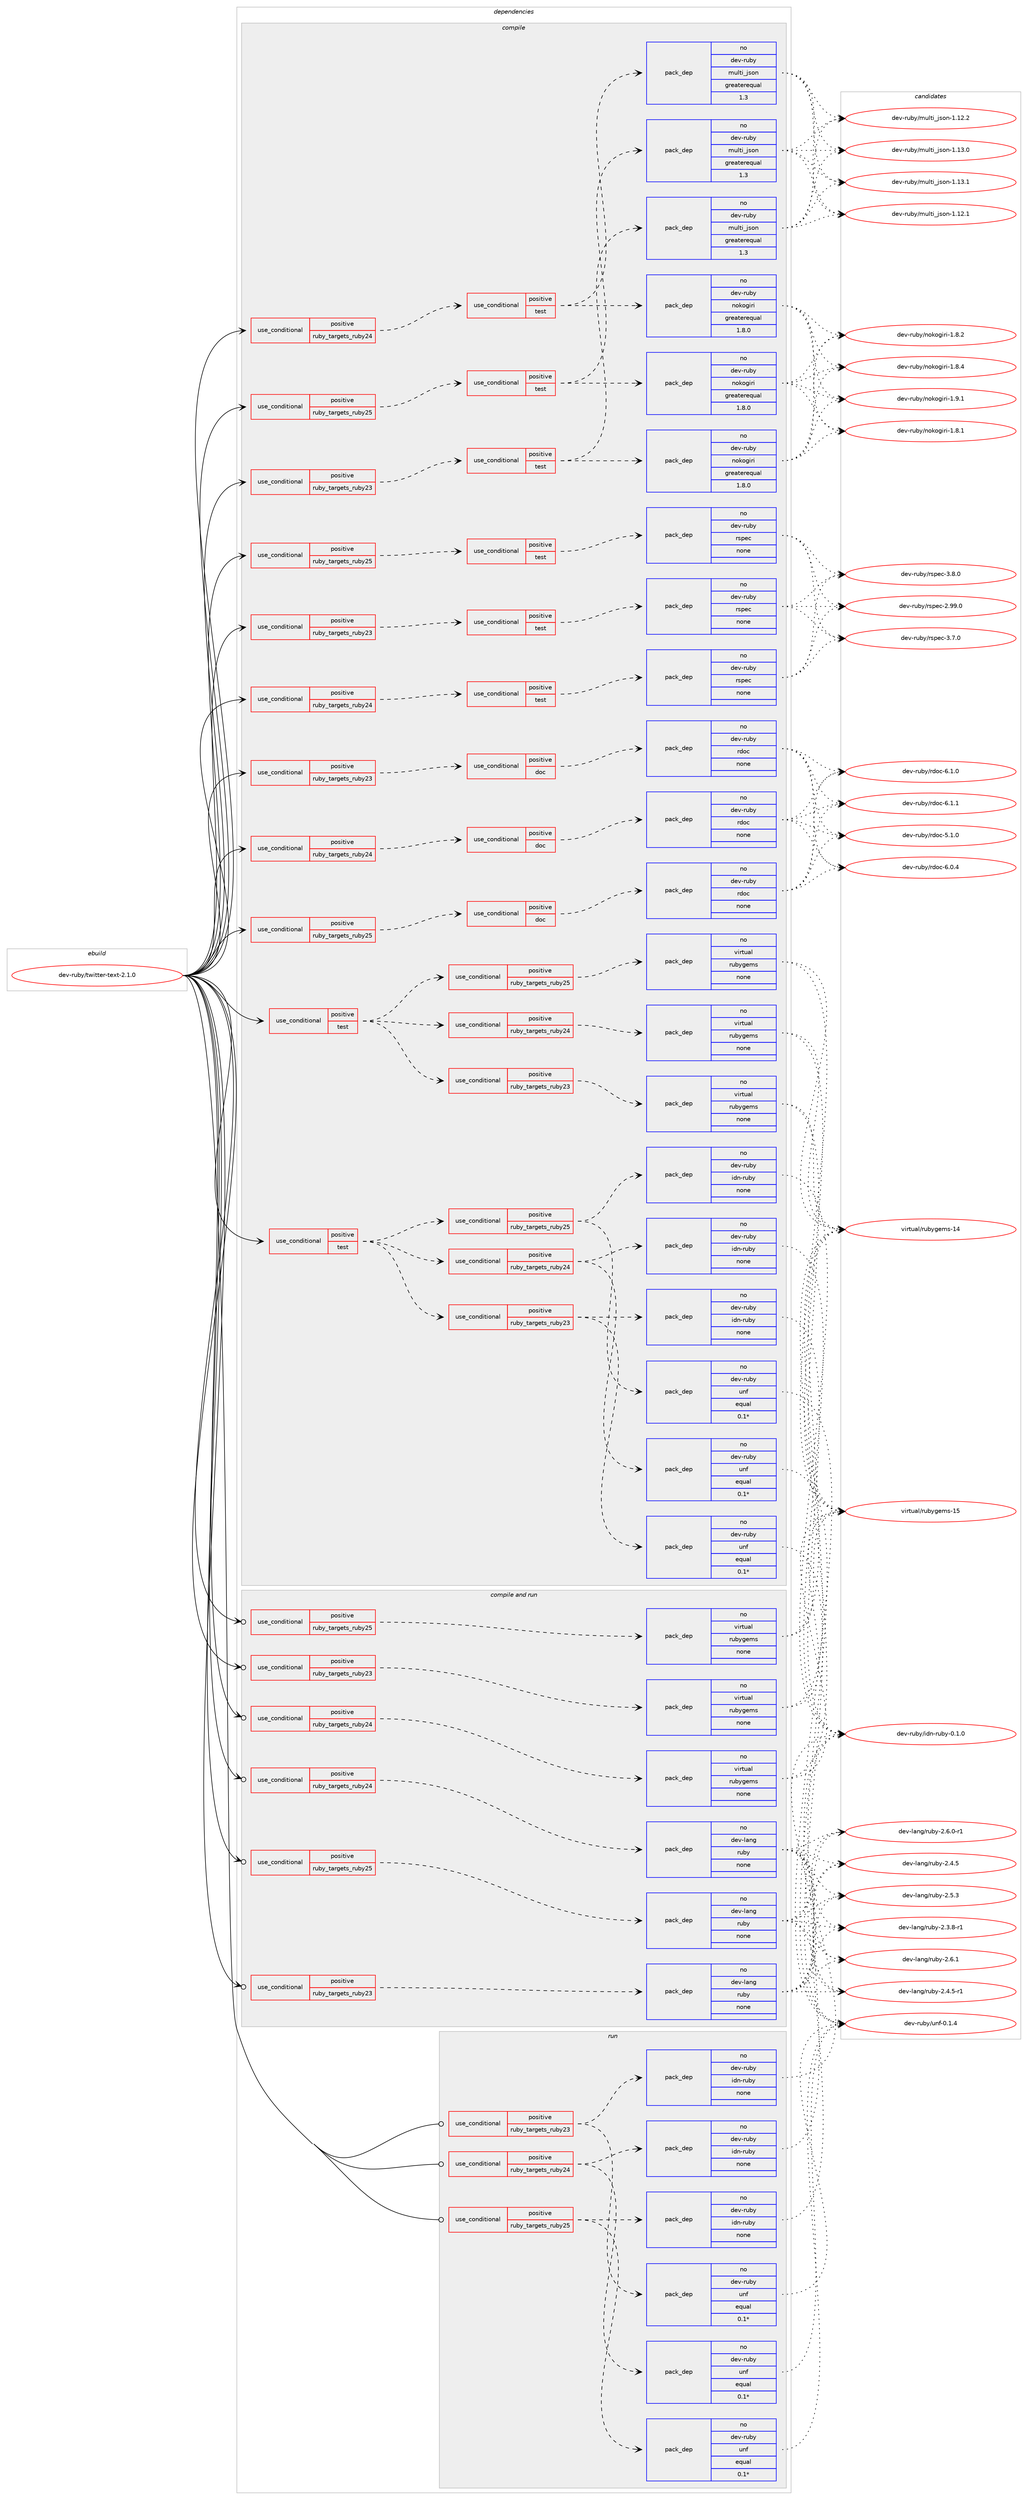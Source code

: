 digraph prolog {

# *************
# Graph options
# *************

newrank=true;
concentrate=true;
compound=true;
graph [rankdir=LR,fontname=Helvetica,fontsize=10,ranksep=1.5];#, ranksep=2.5, nodesep=0.2];
edge  [arrowhead=vee];
node  [fontname=Helvetica,fontsize=10];

# **********
# The ebuild
# **********

subgraph cluster_leftcol {
color=gray;
rank=same;
label=<<i>ebuild</i>>;
id [label="dev-ruby/twitter-text-2.1.0", color=red, width=4, href="../dev-ruby/twitter-text-2.1.0.svg"];
}

# ****************
# The dependencies
# ****************

subgraph cluster_midcol {
color=gray;
label=<<i>dependencies</i>>;
subgraph cluster_compile {
fillcolor="#eeeeee";
style=filled;
label=<<i>compile</i>>;
subgraph cond421142 {
dependency1535118 [label=<<TABLE BORDER="0" CELLBORDER="1" CELLSPACING="0" CELLPADDING="4"><TR><TD ROWSPAN="3" CELLPADDING="10">use_conditional</TD></TR><TR><TD>positive</TD></TR><TR><TD>ruby_targets_ruby23</TD></TR></TABLE>>, shape=none, color=red];
subgraph cond421143 {
dependency1535119 [label=<<TABLE BORDER="0" CELLBORDER="1" CELLSPACING="0" CELLPADDING="4"><TR><TD ROWSPAN="3" CELLPADDING="10">use_conditional</TD></TR><TR><TD>positive</TD></TR><TR><TD>doc</TD></TR></TABLE>>, shape=none, color=red];
subgraph pack1090460 {
dependency1535120 [label=<<TABLE BORDER="0" CELLBORDER="1" CELLSPACING="0" CELLPADDING="4" WIDTH="220"><TR><TD ROWSPAN="6" CELLPADDING="30">pack_dep</TD></TR><TR><TD WIDTH="110">no</TD></TR><TR><TD>dev-ruby</TD></TR><TR><TD>rdoc</TD></TR><TR><TD>none</TD></TR><TR><TD></TD></TR></TABLE>>, shape=none, color=blue];
}
dependency1535119:e -> dependency1535120:w [weight=20,style="dashed",arrowhead="vee"];
}
dependency1535118:e -> dependency1535119:w [weight=20,style="dashed",arrowhead="vee"];
}
id:e -> dependency1535118:w [weight=20,style="solid",arrowhead="vee"];
subgraph cond421144 {
dependency1535121 [label=<<TABLE BORDER="0" CELLBORDER="1" CELLSPACING="0" CELLPADDING="4"><TR><TD ROWSPAN="3" CELLPADDING="10">use_conditional</TD></TR><TR><TD>positive</TD></TR><TR><TD>ruby_targets_ruby23</TD></TR></TABLE>>, shape=none, color=red];
subgraph cond421145 {
dependency1535122 [label=<<TABLE BORDER="0" CELLBORDER="1" CELLSPACING="0" CELLPADDING="4"><TR><TD ROWSPAN="3" CELLPADDING="10">use_conditional</TD></TR><TR><TD>positive</TD></TR><TR><TD>test</TD></TR></TABLE>>, shape=none, color=red];
subgraph pack1090461 {
dependency1535123 [label=<<TABLE BORDER="0" CELLBORDER="1" CELLSPACING="0" CELLPADDING="4" WIDTH="220"><TR><TD ROWSPAN="6" CELLPADDING="30">pack_dep</TD></TR><TR><TD WIDTH="110">no</TD></TR><TR><TD>dev-ruby</TD></TR><TR><TD>multi_json</TD></TR><TR><TD>greaterequal</TD></TR><TR><TD>1.3</TD></TR></TABLE>>, shape=none, color=blue];
}
dependency1535122:e -> dependency1535123:w [weight=20,style="dashed",arrowhead="vee"];
subgraph pack1090462 {
dependency1535124 [label=<<TABLE BORDER="0" CELLBORDER="1" CELLSPACING="0" CELLPADDING="4" WIDTH="220"><TR><TD ROWSPAN="6" CELLPADDING="30">pack_dep</TD></TR><TR><TD WIDTH="110">no</TD></TR><TR><TD>dev-ruby</TD></TR><TR><TD>nokogiri</TD></TR><TR><TD>greaterequal</TD></TR><TR><TD>1.8.0</TD></TR></TABLE>>, shape=none, color=blue];
}
dependency1535122:e -> dependency1535124:w [weight=20,style="dashed",arrowhead="vee"];
}
dependency1535121:e -> dependency1535122:w [weight=20,style="dashed",arrowhead="vee"];
}
id:e -> dependency1535121:w [weight=20,style="solid",arrowhead="vee"];
subgraph cond421146 {
dependency1535125 [label=<<TABLE BORDER="0" CELLBORDER="1" CELLSPACING="0" CELLPADDING="4"><TR><TD ROWSPAN="3" CELLPADDING="10">use_conditional</TD></TR><TR><TD>positive</TD></TR><TR><TD>ruby_targets_ruby23</TD></TR></TABLE>>, shape=none, color=red];
subgraph cond421147 {
dependency1535126 [label=<<TABLE BORDER="0" CELLBORDER="1" CELLSPACING="0" CELLPADDING="4"><TR><TD ROWSPAN="3" CELLPADDING="10">use_conditional</TD></TR><TR><TD>positive</TD></TR><TR><TD>test</TD></TR></TABLE>>, shape=none, color=red];
subgraph pack1090463 {
dependency1535127 [label=<<TABLE BORDER="0" CELLBORDER="1" CELLSPACING="0" CELLPADDING="4" WIDTH="220"><TR><TD ROWSPAN="6" CELLPADDING="30">pack_dep</TD></TR><TR><TD WIDTH="110">no</TD></TR><TR><TD>dev-ruby</TD></TR><TR><TD>rspec</TD></TR><TR><TD>none</TD></TR><TR><TD></TD></TR></TABLE>>, shape=none, color=blue];
}
dependency1535126:e -> dependency1535127:w [weight=20,style="dashed",arrowhead="vee"];
}
dependency1535125:e -> dependency1535126:w [weight=20,style="dashed",arrowhead="vee"];
}
id:e -> dependency1535125:w [weight=20,style="solid",arrowhead="vee"];
subgraph cond421148 {
dependency1535128 [label=<<TABLE BORDER="0" CELLBORDER="1" CELLSPACING="0" CELLPADDING="4"><TR><TD ROWSPAN="3" CELLPADDING="10">use_conditional</TD></TR><TR><TD>positive</TD></TR><TR><TD>ruby_targets_ruby24</TD></TR></TABLE>>, shape=none, color=red];
subgraph cond421149 {
dependency1535129 [label=<<TABLE BORDER="0" CELLBORDER="1" CELLSPACING="0" CELLPADDING="4"><TR><TD ROWSPAN="3" CELLPADDING="10">use_conditional</TD></TR><TR><TD>positive</TD></TR><TR><TD>doc</TD></TR></TABLE>>, shape=none, color=red];
subgraph pack1090464 {
dependency1535130 [label=<<TABLE BORDER="0" CELLBORDER="1" CELLSPACING="0" CELLPADDING="4" WIDTH="220"><TR><TD ROWSPAN="6" CELLPADDING="30">pack_dep</TD></TR><TR><TD WIDTH="110">no</TD></TR><TR><TD>dev-ruby</TD></TR><TR><TD>rdoc</TD></TR><TR><TD>none</TD></TR><TR><TD></TD></TR></TABLE>>, shape=none, color=blue];
}
dependency1535129:e -> dependency1535130:w [weight=20,style="dashed",arrowhead="vee"];
}
dependency1535128:e -> dependency1535129:w [weight=20,style="dashed",arrowhead="vee"];
}
id:e -> dependency1535128:w [weight=20,style="solid",arrowhead="vee"];
subgraph cond421150 {
dependency1535131 [label=<<TABLE BORDER="0" CELLBORDER="1" CELLSPACING="0" CELLPADDING="4"><TR><TD ROWSPAN="3" CELLPADDING="10">use_conditional</TD></TR><TR><TD>positive</TD></TR><TR><TD>ruby_targets_ruby24</TD></TR></TABLE>>, shape=none, color=red];
subgraph cond421151 {
dependency1535132 [label=<<TABLE BORDER="0" CELLBORDER="1" CELLSPACING="0" CELLPADDING="4"><TR><TD ROWSPAN="3" CELLPADDING="10">use_conditional</TD></TR><TR><TD>positive</TD></TR><TR><TD>test</TD></TR></TABLE>>, shape=none, color=red];
subgraph pack1090465 {
dependency1535133 [label=<<TABLE BORDER="0" CELLBORDER="1" CELLSPACING="0" CELLPADDING="4" WIDTH="220"><TR><TD ROWSPAN="6" CELLPADDING="30">pack_dep</TD></TR><TR><TD WIDTH="110">no</TD></TR><TR><TD>dev-ruby</TD></TR><TR><TD>multi_json</TD></TR><TR><TD>greaterequal</TD></TR><TR><TD>1.3</TD></TR></TABLE>>, shape=none, color=blue];
}
dependency1535132:e -> dependency1535133:w [weight=20,style="dashed",arrowhead="vee"];
subgraph pack1090466 {
dependency1535134 [label=<<TABLE BORDER="0" CELLBORDER="1" CELLSPACING="0" CELLPADDING="4" WIDTH="220"><TR><TD ROWSPAN="6" CELLPADDING="30">pack_dep</TD></TR><TR><TD WIDTH="110">no</TD></TR><TR><TD>dev-ruby</TD></TR><TR><TD>nokogiri</TD></TR><TR><TD>greaterequal</TD></TR><TR><TD>1.8.0</TD></TR></TABLE>>, shape=none, color=blue];
}
dependency1535132:e -> dependency1535134:w [weight=20,style="dashed",arrowhead="vee"];
}
dependency1535131:e -> dependency1535132:w [weight=20,style="dashed",arrowhead="vee"];
}
id:e -> dependency1535131:w [weight=20,style="solid",arrowhead="vee"];
subgraph cond421152 {
dependency1535135 [label=<<TABLE BORDER="0" CELLBORDER="1" CELLSPACING="0" CELLPADDING="4"><TR><TD ROWSPAN="3" CELLPADDING="10">use_conditional</TD></TR><TR><TD>positive</TD></TR><TR><TD>ruby_targets_ruby24</TD></TR></TABLE>>, shape=none, color=red];
subgraph cond421153 {
dependency1535136 [label=<<TABLE BORDER="0" CELLBORDER="1" CELLSPACING="0" CELLPADDING="4"><TR><TD ROWSPAN="3" CELLPADDING="10">use_conditional</TD></TR><TR><TD>positive</TD></TR><TR><TD>test</TD></TR></TABLE>>, shape=none, color=red];
subgraph pack1090467 {
dependency1535137 [label=<<TABLE BORDER="0" CELLBORDER="1" CELLSPACING="0" CELLPADDING="4" WIDTH="220"><TR><TD ROWSPAN="6" CELLPADDING="30">pack_dep</TD></TR><TR><TD WIDTH="110">no</TD></TR><TR><TD>dev-ruby</TD></TR><TR><TD>rspec</TD></TR><TR><TD>none</TD></TR><TR><TD></TD></TR></TABLE>>, shape=none, color=blue];
}
dependency1535136:e -> dependency1535137:w [weight=20,style="dashed",arrowhead="vee"];
}
dependency1535135:e -> dependency1535136:w [weight=20,style="dashed",arrowhead="vee"];
}
id:e -> dependency1535135:w [weight=20,style="solid",arrowhead="vee"];
subgraph cond421154 {
dependency1535138 [label=<<TABLE BORDER="0" CELLBORDER="1" CELLSPACING="0" CELLPADDING="4"><TR><TD ROWSPAN="3" CELLPADDING="10">use_conditional</TD></TR><TR><TD>positive</TD></TR><TR><TD>ruby_targets_ruby25</TD></TR></TABLE>>, shape=none, color=red];
subgraph cond421155 {
dependency1535139 [label=<<TABLE BORDER="0" CELLBORDER="1" CELLSPACING="0" CELLPADDING="4"><TR><TD ROWSPAN="3" CELLPADDING="10">use_conditional</TD></TR><TR><TD>positive</TD></TR><TR><TD>doc</TD></TR></TABLE>>, shape=none, color=red];
subgraph pack1090468 {
dependency1535140 [label=<<TABLE BORDER="0" CELLBORDER="1" CELLSPACING="0" CELLPADDING="4" WIDTH="220"><TR><TD ROWSPAN="6" CELLPADDING="30">pack_dep</TD></TR><TR><TD WIDTH="110">no</TD></TR><TR><TD>dev-ruby</TD></TR><TR><TD>rdoc</TD></TR><TR><TD>none</TD></TR><TR><TD></TD></TR></TABLE>>, shape=none, color=blue];
}
dependency1535139:e -> dependency1535140:w [weight=20,style="dashed",arrowhead="vee"];
}
dependency1535138:e -> dependency1535139:w [weight=20,style="dashed",arrowhead="vee"];
}
id:e -> dependency1535138:w [weight=20,style="solid",arrowhead="vee"];
subgraph cond421156 {
dependency1535141 [label=<<TABLE BORDER="0" CELLBORDER="1" CELLSPACING="0" CELLPADDING="4"><TR><TD ROWSPAN="3" CELLPADDING="10">use_conditional</TD></TR><TR><TD>positive</TD></TR><TR><TD>ruby_targets_ruby25</TD></TR></TABLE>>, shape=none, color=red];
subgraph cond421157 {
dependency1535142 [label=<<TABLE BORDER="0" CELLBORDER="1" CELLSPACING="0" CELLPADDING="4"><TR><TD ROWSPAN="3" CELLPADDING="10">use_conditional</TD></TR><TR><TD>positive</TD></TR><TR><TD>test</TD></TR></TABLE>>, shape=none, color=red];
subgraph pack1090469 {
dependency1535143 [label=<<TABLE BORDER="0" CELLBORDER="1" CELLSPACING="0" CELLPADDING="4" WIDTH="220"><TR><TD ROWSPAN="6" CELLPADDING="30">pack_dep</TD></TR><TR><TD WIDTH="110">no</TD></TR><TR><TD>dev-ruby</TD></TR><TR><TD>multi_json</TD></TR><TR><TD>greaterequal</TD></TR><TR><TD>1.3</TD></TR></TABLE>>, shape=none, color=blue];
}
dependency1535142:e -> dependency1535143:w [weight=20,style="dashed",arrowhead="vee"];
subgraph pack1090470 {
dependency1535144 [label=<<TABLE BORDER="0" CELLBORDER="1" CELLSPACING="0" CELLPADDING="4" WIDTH="220"><TR><TD ROWSPAN="6" CELLPADDING="30">pack_dep</TD></TR><TR><TD WIDTH="110">no</TD></TR><TR><TD>dev-ruby</TD></TR><TR><TD>nokogiri</TD></TR><TR><TD>greaterequal</TD></TR><TR><TD>1.8.0</TD></TR></TABLE>>, shape=none, color=blue];
}
dependency1535142:e -> dependency1535144:w [weight=20,style="dashed",arrowhead="vee"];
}
dependency1535141:e -> dependency1535142:w [weight=20,style="dashed",arrowhead="vee"];
}
id:e -> dependency1535141:w [weight=20,style="solid",arrowhead="vee"];
subgraph cond421158 {
dependency1535145 [label=<<TABLE BORDER="0" CELLBORDER="1" CELLSPACING="0" CELLPADDING="4"><TR><TD ROWSPAN="3" CELLPADDING="10">use_conditional</TD></TR><TR><TD>positive</TD></TR><TR><TD>ruby_targets_ruby25</TD></TR></TABLE>>, shape=none, color=red];
subgraph cond421159 {
dependency1535146 [label=<<TABLE BORDER="0" CELLBORDER="1" CELLSPACING="0" CELLPADDING="4"><TR><TD ROWSPAN="3" CELLPADDING="10">use_conditional</TD></TR><TR><TD>positive</TD></TR><TR><TD>test</TD></TR></TABLE>>, shape=none, color=red];
subgraph pack1090471 {
dependency1535147 [label=<<TABLE BORDER="0" CELLBORDER="1" CELLSPACING="0" CELLPADDING="4" WIDTH="220"><TR><TD ROWSPAN="6" CELLPADDING="30">pack_dep</TD></TR><TR><TD WIDTH="110">no</TD></TR><TR><TD>dev-ruby</TD></TR><TR><TD>rspec</TD></TR><TR><TD>none</TD></TR><TR><TD></TD></TR></TABLE>>, shape=none, color=blue];
}
dependency1535146:e -> dependency1535147:w [weight=20,style="dashed",arrowhead="vee"];
}
dependency1535145:e -> dependency1535146:w [weight=20,style="dashed",arrowhead="vee"];
}
id:e -> dependency1535145:w [weight=20,style="solid",arrowhead="vee"];
subgraph cond421160 {
dependency1535148 [label=<<TABLE BORDER="0" CELLBORDER="1" CELLSPACING="0" CELLPADDING="4"><TR><TD ROWSPAN="3" CELLPADDING="10">use_conditional</TD></TR><TR><TD>positive</TD></TR><TR><TD>test</TD></TR></TABLE>>, shape=none, color=red];
subgraph cond421161 {
dependency1535149 [label=<<TABLE BORDER="0" CELLBORDER="1" CELLSPACING="0" CELLPADDING="4"><TR><TD ROWSPAN="3" CELLPADDING="10">use_conditional</TD></TR><TR><TD>positive</TD></TR><TR><TD>ruby_targets_ruby23</TD></TR></TABLE>>, shape=none, color=red];
subgraph pack1090472 {
dependency1535150 [label=<<TABLE BORDER="0" CELLBORDER="1" CELLSPACING="0" CELLPADDING="4" WIDTH="220"><TR><TD ROWSPAN="6" CELLPADDING="30">pack_dep</TD></TR><TR><TD WIDTH="110">no</TD></TR><TR><TD>dev-ruby</TD></TR><TR><TD>idn-ruby</TD></TR><TR><TD>none</TD></TR><TR><TD></TD></TR></TABLE>>, shape=none, color=blue];
}
dependency1535149:e -> dependency1535150:w [weight=20,style="dashed",arrowhead="vee"];
subgraph pack1090473 {
dependency1535151 [label=<<TABLE BORDER="0" CELLBORDER="1" CELLSPACING="0" CELLPADDING="4" WIDTH="220"><TR><TD ROWSPAN="6" CELLPADDING="30">pack_dep</TD></TR><TR><TD WIDTH="110">no</TD></TR><TR><TD>dev-ruby</TD></TR><TR><TD>unf</TD></TR><TR><TD>equal</TD></TR><TR><TD>0.1*</TD></TR></TABLE>>, shape=none, color=blue];
}
dependency1535149:e -> dependency1535151:w [weight=20,style="dashed",arrowhead="vee"];
}
dependency1535148:e -> dependency1535149:w [weight=20,style="dashed",arrowhead="vee"];
subgraph cond421162 {
dependency1535152 [label=<<TABLE BORDER="0" CELLBORDER="1" CELLSPACING="0" CELLPADDING="4"><TR><TD ROWSPAN="3" CELLPADDING="10">use_conditional</TD></TR><TR><TD>positive</TD></TR><TR><TD>ruby_targets_ruby24</TD></TR></TABLE>>, shape=none, color=red];
subgraph pack1090474 {
dependency1535153 [label=<<TABLE BORDER="0" CELLBORDER="1" CELLSPACING="0" CELLPADDING="4" WIDTH="220"><TR><TD ROWSPAN="6" CELLPADDING="30">pack_dep</TD></TR><TR><TD WIDTH="110">no</TD></TR><TR><TD>dev-ruby</TD></TR><TR><TD>idn-ruby</TD></TR><TR><TD>none</TD></TR><TR><TD></TD></TR></TABLE>>, shape=none, color=blue];
}
dependency1535152:e -> dependency1535153:w [weight=20,style="dashed",arrowhead="vee"];
subgraph pack1090475 {
dependency1535154 [label=<<TABLE BORDER="0" CELLBORDER="1" CELLSPACING="0" CELLPADDING="4" WIDTH="220"><TR><TD ROWSPAN="6" CELLPADDING="30">pack_dep</TD></TR><TR><TD WIDTH="110">no</TD></TR><TR><TD>dev-ruby</TD></TR><TR><TD>unf</TD></TR><TR><TD>equal</TD></TR><TR><TD>0.1*</TD></TR></TABLE>>, shape=none, color=blue];
}
dependency1535152:e -> dependency1535154:w [weight=20,style="dashed",arrowhead="vee"];
}
dependency1535148:e -> dependency1535152:w [weight=20,style="dashed",arrowhead="vee"];
subgraph cond421163 {
dependency1535155 [label=<<TABLE BORDER="0" CELLBORDER="1" CELLSPACING="0" CELLPADDING="4"><TR><TD ROWSPAN="3" CELLPADDING="10">use_conditional</TD></TR><TR><TD>positive</TD></TR><TR><TD>ruby_targets_ruby25</TD></TR></TABLE>>, shape=none, color=red];
subgraph pack1090476 {
dependency1535156 [label=<<TABLE BORDER="0" CELLBORDER="1" CELLSPACING="0" CELLPADDING="4" WIDTH="220"><TR><TD ROWSPAN="6" CELLPADDING="30">pack_dep</TD></TR><TR><TD WIDTH="110">no</TD></TR><TR><TD>dev-ruby</TD></TR><TR><TD>idn-ruby</TD></TR><TR><TD>none</TD></TR><TR><TD></TD></TR></TABLE>>, shape=none, color=blue];
}
dependency1535155:e -> dependency1535156:w [weight=20,style="dashed",arrowhead="vee"];
subgraph pack1090477 {
dependency1535157 [label=<<TABLE BORDER="0" CELLBORDER="1" CELLSPACING="0" CELLPADDING="4" WIDTH="220"><TR><TD ROWSPAN="6" CELLPADDING="30">pack_dep</TD></TR><TR><TD WIDTH="110">no</TD></TR><TR><TD>dev-ruby</TD></TR><TR><TD>unf</TD></TR><TR><TD>equal</TD></TR><TR><TD>0.1*</TD></TR></TABLE>>, shape=none, color=blue];
}
dependency1535155:e -> dependency1535157:w [weight=20,style="dashed",arrowhead="vee"];
}
dependency1535148:e -> dependency1535155:w [weight=20,style="dashed",arrowhead="vee"];
}
id:e -> dependency1535148:w [weight=20,style="solid",arrowhead="vee"];
subgraph cond421164 {
dependency1535158 [label=<<TABLE BORDER="0" CELLBORDER="1" CELLSPACING="0" CELLPADDING="4"><TR><TD ROWSPAN="3" CELLPADDING="10">use_conditional</TD></TR><TR><TD>positive</TD></TR><TR><TD>test</TD></TR></TABLE>>, shape=none, color=red];
subgraph cond421165 {
dependency1535159 [label=<<TABLE BORDER="0" CELLBORDER="1" CELLSPACING="0" CELLPADDING="4"><TR><TD ROWSPAN="3" CELLPADDING="10">use_conditional</TD></TR><TR><TD>positive</TD></TR><TR><TD>ruby_targets_ruby23</TD></TR></TABLE>>, shape=none, color=red];
subgraph pack1090478 {
dependency1535160 [label=<<TABLE BORDER="0" CELLBORDER="1" CELLSPACING="0" CELLPADDING="4" WIDTH="220"><TR><TD ROWSPAN="6" CELLPADDING="30">pack_dep</TD></TR><TR><TD WIDTH="110">no</TD></TR><TR><TD>virtual</TD></TR><TR><TD>rubygems</TD></TR><TR><TD>none</TD></TR><TR><TD></TD></TR></TABLE>>, shape=none, color=blue];
}
dependency1535159:e -> dependency1535160:w [weight=20,style="dashed",arrowhead="vee"];
}
dependency1535158:e -> dependency1535159:w [weight=20,style="dashed",arrowhead="vee"];
subgraph cond421166 {
dependency1535161 [label=<<TABLE BORDER="0" CELLBORDER="1" CELLSPACING="0" CELLPADDING="4"><TR><TD ROWSPAN="3" CELLPADDING="10">use_conditional</TD></TR><TR><TD>positive</TD></TR><TR><TD>ruby_targets_ruby24</TD></TR></TABLE>>, shape=none, color=red];
subgraph pack1090479 {
dependency1535162 [label=<<TABLE BORDER="0" CELLBORDER="1" CELLSPACING="0" CELLPADDING="4" WIDTH="220"><TR><TD ROWSPAN="6" CELLPADDING="30">pack_dep</TD></TR><TR><TD WIDTH="110">no</TD></TR><TR><TD>virtual</TD></TR><TR><TD>rubygems</TD></TR><TR><TD>none</TD></TR><TR><TD></TD></TR></TABLE>>, shape=none, color=blue];
}
dependency1535161:e -> dependency1535162:w [weight=20,style="dashed",arrowhead="vee"];
}
dependency1535158:e -> dependency1535161:w [weight=20,style="dashed",arrowhead="vee"];
subgraph cond421167 {
dependency1535163 [label=<<TABLE BORDER="0" CELLBORDER="1" CELLSPACING="0" CELLPADDING="4"><TR><TD ROWSPAN="3" CELLPADDING="10">use_conditional</TD></TR><TR><TD>positive</TD></TR><TR><TD>ruby_targets_ruby25</TD></TR></TABLE>>, shape=none, color=red];
subgraph pack1090480 {
dependency1535164 [label=<<TABLE BORDER="0" CELLBORDER="1" CELLSPACING="0" CELLPADDING="4" WIDTH="220"><TR><TD ROWSPAN="6" CELLPADDING="30">pack_dep</TD></TR><TR><TD WIDTH="110">no</TD></TR><TR><TD>virtual</TD></TR><TR><TD>rubygems</TD></TR><TR><TD>none</TD></TR><TR><TD></TD></TR></TABLE>>, shape=none, color=blue];
}
dependency1535163:e -> dependency1535164:w [weight=20,style="dashed",arrowhead="vee"];
}
dependency1535158:e -> dependency1535163:w [weight=20,style="dashed",arrowhead="vee"];
}
id:e -> dependency1535158:w [weight=20,style="solid",arrowhead="vee"];
}
subgraph cluster_compileandrun {
fillcolor="#eeeeee";
style=filled;
label=<<i>compile and run</i>>;
subgraph cond421168 {
dependency1535165 [label=<<TABLE BORDER="0" CELLBORDER="1" CELLSPACING="0" CELLPADDING="4"><TR><TD ROWSPAN="3" CELLPADDING="10">use_conditional</TD></TR><TR><TD>positive</TD></TR><TR><TD>ruby_targets_ruby23</TD></TR></TABLE>>, shape=none, color=red];
subgraph pack1090481 {
dependency1535166 [label=<<TABLE BORDER="0" CELLBORDER="1" CELLSPACING="0" CELLPADDING="4" WIDTH="220"><TR><TD ROWSPAN="6" CELLPADDING="30">pack_dep</TD></TR><TR><TD WIDTH="110">no</TD></TR><TR><TD>dev-lang</TD></TR><TR><TD>ruby</TD></TR><TR><TD>none</TD></TR><TR><TD></TD></TR></TABLE>>, shape=none, color=blue];
}
dependency1535165:e -> dependency1535166:w [weight=20,style="dashed",arrowhead="vee"];
}
id:e -> dependency1535165:w [weight=20,style="solid",arrowhead="odotvee"];
subgraph cond421169 {
dependency1535167 [label=<<TABLE BORDER="0" CELLBORDER="1" CELLSPACING="0" CELLPADDING="4"><TR><TD ROWSPAN="3" CELLPADDING="10">use_conditional</TD></TR><TR><TD>positive</TD></TR><TR><TD>ruby_targets_ruby23</TD></TR></TABLE>>, shape=none, color=red];
subgraph pack1090482 {
dependency1535168 [label=<<TABLE BORDER="0" CELLBORDER="1" CELLSPACING="0" CELLPADDING="4" WIDTH="220"><TR><TD ROWSPAN="6" CELLPADDING="30">pack_dep</TD></TR><TR><TD WIDTH="110">no</TD></TR><TR><TD>virtual</TD></TR><TR><TD>rubygems</TD></TR><TR><TD>none</TD></TR><TR><TD></TD></TR></TABLE>>, shape=none, color=blue];
}
dependency1535167:e -> dependency1535168:w [weight=20,style="dashed",arrowhead="vee"];
}
id:e -> dependency1535167:w [weight=20,style="solid",arrowhead="odotvee"];
subgraph cond421170 {
dependency1535169 [label=<<TABLE BORDER="0" CELLBORDER="1" CELLSPACING="0" CELLPADDING="4"><TR><TD ROWSPAN="3" CELLPADDING="10">use_conditional</TD></TR><TR><TD>positive</TD></TR><TR><TD>ruby_targets_ruby24</TD></TR></TABLE>>, shape=none, color=red];
subgraph pack1090483 {
dependency1535170 [label=<<TABLE BORDER="0" CELLBORDER="1" CELLSPACING="0" CELLPADDING="4" WIDTH="220"><TR><TD ROWSPAN="6" CELLPADDING="30">pack_dep</TD></TR><TR><TD WIDTH="110">no</TD></TR><TR><TD>dev-lang</TD></TR><TR><TD>ruby</TD></TR><TR><TD>none</TD></TR><TR><TD></TD></TR></TABLE>>, shape=none, color=blue];
}
dependency1535169:e -> dependency1535170:w [weight=20,style="dashed",arrowhead="vee"];
}
id:e -> dependency1535169:w [weight=20,style="solid",arrowhead="odotvee"];
subgraph cond421171 {
dependency1535171 [label=<<TABLE BORDER="0" CELLBORDER="1" CELLSPACING="0" CELLPADDING="4"><TR><TD ROWSPAN="3" CELLPADDING="10">use_conditional</TD></TR><TR><TD>positive</TD></TR><TR><TD>ruby_targets_ruby24</TD></TR></TABLE>>, shape=none, color=red];
subgraph pack1090484 {
dependency1535172 [label=<<TABLE BORDER="0" CELLBORDER="1" CELLSPACING="0" CELLPADDING="4" WIDTH="220"><TR><TD ROWSPAN="6" CELLPADDING="30">pack_dep</TD></TR><TR><TD WIDTH="110">no</TD></TR><TR><TD>virtual</TD></TR><TR><TD>rubygems</TD></TR><TR><TD>none</TD></TR><TR><TD></TD></TR></TABLE>>, shape=none, color=blue];
}
dependency1535171:e -> dependency1535172:w [weight=20,style="dashed",arrowhead="vee"];
}
id:e -> dependency1535171:w [weight=20,style="solid",arrowhead="odotvee"];
subgraph cond421172 {
dependency1535173 [label=<<TABLE BORDER="0" CELLBORDER="1" CELLSPACING="0" CELLPADDING="4"><TR><TD ROWSPAN="3" CELLPADDING="10">use_conditional</TD></TR><TR><TD>positive</TD></TR><TR><TD>ruby_targets_ruby25</TD></TR></TABLE>>, shape=none, color=red];
subgraph pack1090485 {
dependency1535174 [label=<<TABLE BORDER="0" CELLBORDER="1" CELLSPACING="0" CELLPADDING="4" WIDTH="220"><TR><TD ROWSPAN="6" CELLPADDING="30">pack_dep</TD></TR><TR><TD WIDTH="110">no</TD></TR><TR><TD>dev-lang</TD></TR><TR><TD>ruby</TD></TR><TR><TD>none</TD></TR><TR><TD></TD></TR></TABLE>>, shape=none, color=blue];
}
dependency1535173:e -> dependency1535174:w [weight=20,style="dashed",arrowhead="vee"];
}
id:e -> dependency1535173:w [weight=20,style="solid",arrowhead="odotvee"];
subgraph cond421173 {
dependency1535175 [label=<<TABLE BORDER="0" CELLBORDER="1" CELLSPACING="0" CELLPADDING="4"><TR><TD ROWSPAN="3" CELLPADDING="10">use_conditional</TD></TR><TR><TD>positive</TD></TR><TR><TD>ruby_targets_ruby25</TD></TR></TABLE>>, shape=none, color=red];
subgraph pack1090486 {
dependency1535176 [label=<<TABLE BORDER="0" CELLBORDER="1" CELLSPACING="0" CELLPADDING="4" WIDTH="220"><TR><TD ROWSPAN="6" CELLPADDING="30">pack_dep</TD></TR><TR><TD WIDTH="110">no</TD></TR><TR><TD>virtual</TD></TR><TR><TD>rubygems</TD></TR><TR><TD>none</TD></TR><TR><TD></TD></TR></TABLE>>, shape=none, color=blue];
}
dependency1535175:e -> dependency1535176:w [weight=20,style="dashed",arrowhead="vee"];
}
id:e -> dependency1535175:w [weight=20,style="solid",arrowhead="odotvee"];
}
subgraph cluster_run {
fillcolor="#eeeeee";
style=filled;
label=<<i>run</i>>;
subgraph cond421174 {
dependency1535177 [label=<<TABLE BORDER="0" CELLBORDER="1" CELLSPACING="0" CELLPADDING="4"><TR><TD ROWSPAN="3" CELLPADDING="10">use_conditional</TD></TR><TR><TD>positive</TD></TR><TR><TD>ruby_targets_ruby23</TD></TR></TABLE>>, shape=none, color=red];
subgraph pack1090487 {
dependency1535178 [label=<<TABLE BORDER="0" CELLBORDER="1" CELLSPACING="0" CELLPADDING="4" WIDTH="220"><TR><TD ROWSPAN="6" CELLPADDING="30">pack_dep</TD></TR><TR><TD WIDTH="110">no</TD></TR><TR><TD>dev-ruby</TD></TR><TR><TD>idn-ruby</TD></TR><TR><TD>none</TD></TR><TR><TD></TD></TR></TABLE>>, shape=none, color=blue];
}
dependency1535177:e -> dependency1535178:w [weight=20,style="dashed",arrowhead="vee"];
subgraph pack1090488 {
dependency1535179 [label=<<TABLE BORDER="0" CELLBORDER="1" CELLSPACING="0" CELLPADDING="4" WIDTH="220"><TR><TD ROWSPAN="6" CELLPADDING="30">pack_dep</TD></TR><TR><TD WIDTH="110">no</TD></TR><TR><TD>dev-ruby</TD></TR><TR><TD>unf</TD></TR><TR><TD>equal</TD></TR><TR><TD>0.1*</TD></TR></TABLE>>, shape=none, color=blue];
}
dependency1535177:e -> dependency1535179:w [weight=20,style="dashed",arrowhead="vee"];
}
id:e -> dependency1535177:w [weight=20,style="solid",arrowhead="odot"];
subgraph cond421175 {
dependency1535180 [label=<<TABLE BORDER="0" CELLBORDER="1" CELLSPACING="0" CELLPADDING="4"><TR><TD ROWSPAN="3" CELLPADDING="10">use_conditional</TD></TR><TR><TD>positive</TD></TR><TR><TD>ruby_targets_ruby24</TD></TR></TABLE>>, shape=none, color=red];
subgraph pack1090489 {
dependency1535181 [label=<<TABLE BORDER="0" CELLBORDER="1" CELLSPACING="0" CELLPADDING="4" WIDTH="220"><TR><TD ROWSPAN="6" CELLPADDING="30">pack_dep</TD></TR><TR><TD WIDTH="110">no</TD></TR><TR><TD>dev-ruby</TD></TR><TR><TD>idn-ruby</TD></TR><TR><TD>none</TD></TR><TR><TD></TD></TR></TABLE>>, shape=none, color=blue];
}
dependency1535180:e -> dependency1535181:w [weight=20,style="dashed",arrowhead="vee"];
subgraph pack1090490 {
dependency1535182 [label=<<TABLE BORDER="0" CELLBORDER="1" CELLSPACING="0" CELLPADDING="4" WIDTH="220"><TR><TD ROWSPAN="6" CELLPADDING="30">pack_dep</TD></TR><TR><TD WIDTH="110">no</TD></TR><TR><TD>dev-ruby</TD></TR><TR><TD>unf</TD></TR><TR><TD>equal</TD></TR><TR><TD>0.1*</TD></TR></TABLE>>, shape=none, color=blue];
}
dependency1535180:e -> dependency1535182:w [weight=20,style="dashed",arrowhead="vee"];
}
id:e -> dependency1535180:w [weight=20,style="solid",arrowhead="odot"];
subgraph cond421176 {
dependency1535183 [label=<<TABLE BORDER="0" CELLBORDER="1" CELLSPACING="0" CELLPADDING="4"><TR><TD ROWSPAN="3" CELLPADDING="10">use_conditional</TD></TR><TR><TD>positive</TD></TR><TR><TD>ruby_targets_ruby25</TD></TR></TABLE>>, shape=none, color=red];
subgraph pack1090491 {
dependency1535184 [label=<<TABLE BORDER="0" CELLBORDER="1" CELLSPACING="0" CELLPADDING="4" WIDTH="220"><TR><TD ROWSPAN="6" CELLPADDING="30">pack_dep</TD></TR><TR><TD WIDTH="110">no</TD></TR><TR><TD>dev-ruby</TD></TR><TR><TD>idn-ruby</TD></TR><TR><TD>none</TD></TR><TR><TD></TD></TR></TABLE>>, shape=none, color=blue];
}
dependency1535183:e -> dependency1535184:w [weight=20,style="dashed",arrowhead="vee"];
subgraph pack1090492 {
dependency1535185 [label=<<TABLE BORDER="0" CELLBORDER="1" CELLSPACING="0" CELLPADDING="4" WIDTH="220"><TR><TD ROWSPAN="6" CELLPADDING="30">pack_dep</TD></TR><TR><TD WIDTH="110">no</TD></TR><TR><TD>dev-ruby</TD></TR><TR><TD>unf</TD></TR><TR><TD>equal</TD></TR><TR><TD>0.1*</TD></TR></TABLE>>, shape=none, color=blue];
}
dependency1535183:e -> dependency1535185:w [weight=20,style="dashed",arrowhead="vee"];
}
id:e -> dependency1535183:w [weight=20,style="solid",arrowhead="odot"];
}
}

# **************
# The candidates
# **************

subgraph cluster_choices {
rank=same;
color=gray;
label=<<i>candidates</i>>;

subgraph choice1090460 {
color=black;
nodesep=1;
choice10010111845114117981214711410011199455346494648 [label="dev-ruby/rdoc-5.1.0", color=red, width=4,href="../dev-ruby/rdoc-5.1.0.svg"];
choice10010111845114117981214711410011199455446484652 [label="dev-ruby/rdoc-6.0.4", color=red, width=4,href="../dev-ruby/rdoc-6.0.4.svg"];
choice10010111845114117981214711410011199455446494648 [label="dev-ruby/rdoc-6.1.0", color=red, width=4,href="../dev-ruby/rdoc-6.1.0.svg"];
choice10010111845114117981214711410011199455446494649 [label="dev-ruby/rdoc-6.1.1", color=red, width=4,href="../dev-ruby/rdoc-6.1.1.svg"];
dependency1535120:e -> choice10010111845114117981214711410011199455346494648:w [style=dotted,weight="100"];
dependency1535120:e -> choice10010111845114117981214711410011199455446484652:w [style=dotted,weight="100"];
dependency1535120:e -> choice10010111845114117981214711410011199455446494648:w [style=dotted,weight="100"];
dependency1535120:e -> choice10010111845114117981214711410011199455446494649:w [style=dotted,weight="100"];
}
subgraph choice1090461 {
color=black;
nodesep=1;
choice1001011184511411798121471091171081161059510611511111045494649504649 [label="dev-ruby/multi_json-1.12.1", color=red, width=4,href="../dev-ruby/multi_json-1.12.1.svg"];
choice1001011184511411798121471091171081161059510611511111045494649504650 [label="dev-ruby/multi_json-1.12.2", color=red, width=4,href="../dev-ruby/multi_json-1.12.2.svg"];
choice1001011184511411798121471091171081161059510611511111045494649514648 [label="dev-ruby/multi_json-1.13.0", color=red, width=4,href="../dev-ruby/multi_json-1.13.0.svg"];
choice1001011184511411798121471091171081161059510611511111045494649514649 [label="dev-ruby/multi_json-1.13.1", color=red, width=4,href="../dev-ruby/multi_json-1.13.1.svg"];
dependency1535123:e -> choice1001011184511411798121471091171081161059510611511111045494649504649:w [style=dotted,weight="100"];
dependency1535123:e -> choice1001011184511411798121471091171081161059510611511111045494649504650:w [style=dotted,weight="100"];
dependency1535123:e -> choice1001011184511411798121471091171081161059510611511111045494649514648:w [style=dotted,weight="100"];
dependency1535123:e -> choice1001011184511411798121471091171081161059510611511111045494649514649:w [style=dotted,weight="100"];
}
subgraph choice1090462 {
color=black;
nodesep=1;
choice100101118451141179812147110111107111103105114105454946564649 [label="dev-ruby/nokogiri-1.8.1", color=red, width=4,href="../dev-ruby/nokogiri-1.8.1.svg"];
choice100101118451141179812147110111107111103105114105454946564650 [label="dev-ruby/nokogiri-1.8.2", color=red, width=4,href="../dev-ruby/nokogiri-1.8.2.svg"];
choice100101118451141179812147110111107111103105114105454946564652 [label="dev-ruby/nokogiri-1.8.4", color=red, width=4,href="../dev-ruby/nokogiri-1.8.4.svg"];
choice100101118451141179812147110111107111103105114105454946574649 [label="dev-ruby/nokogiri-1.9.1", color=red, width=4,href="../dev-ruby/nokogiri-1.9.1.svg"];
dependency1535124:e -> choice100101118451141179812147110111107111103105114105454946564649:w [style=dotted,weight="100"];
dependency1535124:e -> choice100101118451141179812147110111107111103105114105454946564650:w [style=dotted,weight="100"];
dependency1535124:e -> choice100101118451141179812147110111107111103105114105454946564652:w [style=dotted,weight="100"];
dependency1535124:e -> choice100101118451141179812147110111107111103105114105454946574649:w [style=dotted,weight="100"];
}
subgraph choice1090463 {
color=black;
nodesep=1;
choice1001011184511411798121471141151121019945504657574648 [label="dev-ruby/rspec-2.99.0", color=red, width=4,href="../dev-ruby/rspec-2.99.0.svg"];
choice10010111845114117981214711411511210199455146554648 [label="dev-ruby/rspec-3.7.0", color=red, width=4,href="../dev-ruby/rspec-3.7.0.svg"];
choice10010111845114117981214711411511210199455146564648 [label="dev-ruby/rspec-3.8.0", color=red, width=4,href="../dev-ruby/rspec-3.8.0.svg"];
dependency1535127:e -> choice1001011184511411798121471141151121019945504657574648:w [style=dotted,weight="100"];
dependency1535127:e -> choice10010111845114117981214711411511210199455146554648:w [style=dotted,weight="100"];
dependency1535127:e -> choice10010111845114117981214711411511210199455146564648:w [style=dotted,weight="100"];
}
subgraph choice1090464 {
color=black;
nodesep=1;
choice10010111845114117981214711410011199455346494648 [label="dev-ruby/rdoc-5.1.0", color=red, width=4,href="../dev-ruby/rdoc-5.1.0.svg"];
choice10010111845114117981214711410011199455446484652 [label="dev-ruby/rdoc-6.0.4", color=red, width=4,href="../dev-ruby/rdoc-6.0.4.svg"];
choice10010111845114117981214711410011199455446494648 [label="dev-ruby/rdoc-6.1.0", color=red, width=4,href="../dev-ruby/rdoc-6.1.0.svg"];
choice10010111845114117981214711410011199455446494649 [label="dev-ruby/rdoc-6.1.1", color=red, width=4,href="../dev-ruby/rdoc-6.1.1.svg"];
dependency1535130:e -> choice10010111845114117981214711410011199455346494648:w [style=dotted,weight="100"];
dependency1535130:e -> choice10010111845114117981214711410011199455446484652:w [style=dotted,weight="100"];
dependency1535130:e -> choice10010111845114117981214711410011199455446494648:w [style=dotted,weight="100"];
dependency1535130:e -> choice10010111845114117981214711410011199455446494649:w [style=dotted,weight="100"];
}
subgraph choice1090465 {
color=black;
nodesep=1;
choice1001011184511411798121471091171081161059510611511111045494649504649 [label="dev-ruby/multi_json-1.12.1", color=red, width=4,href="../dev-ruby/multi_json-1.12.1.svg"];
choice1001011184511411798121471091171081161059510611511111045494649504650 [label="dev-ruby/multi_json-1.12.2", color=red, width=4,href="../dev-ruby/multi_json-1.12.2.svg"];
choice1001011184511411798121471091171081161059510611511111045494649514648 [label="dev-ruby/multi_json-1.13.0", color=red, width=4,href="../dev-ruby/multi_json-1.13.0.svg"];
choice1001011184511411798121471091171081161059510611511111045494649514649 [label="dev-ruby/multi_json-1.13.1", color=red, width=4,href="../dev-ruby/multi_json-1.13.1.svg"];
dependency1535133:e -> choice1001011184511411798121471091171081161059510611511111045494649504649:w [style=dotted,weight="100"];
dependency1535133:e -> choice1001011184511411798121471091171081161059510611511111045494649504650:w [style=dotted,weight="100"];
dependency1535133:e -> choice1001011184511411798121471091171081161059510611511111045494649514648:w [style=dotted,weight="100"];
dependency1535133:e -> choice1001011184511411798121471091171081161059510611511111045494649514649:w [style=dotted,weight="100"];
}
subgraph choice1090466 {
color=black;
nodesep=1;
choice100101118451141179812147110111107111103105114105454946564649 [label="dev-ruby/nokogiri-1.8.1", color=red, width=4,href="../dev-ruby/nokogiri-1.8.1.svg"];
choice100101118451141179812147110111107111103105114105454946564650 [label="dev-ruby/nokogiri-1.8.2", color=red, width=4,href="../dev-ruby/nokogiri-1.8.2.svg"];
choice100101118451141179812147110111107111103105114105454946564652 [label="dev-ruby/nokogiri-1.8.4", color=red, width=4,href="../dev-ruby/nokogiri-1.8.4.svg"];
choice100101118451141179812147110111107111103105114105454946574649 [label="dev-ruby/nokogiri-1.9.1", color=red, width=4,href="../dev-ruby/nokogiri-1.9.1.svg"];
dependency1535134:e -> choice100101118451141179812147110111107111103105114105454946564649:w [style=dotted,weight="100"];
dependency1535134:e -> choice100101118451141179812147110111107111103105114105454946564650:w [style=dotted,weight="100"];
dependency1535134:e -> choice100101118451141179812147110111107111103105114105454946564652:w [style=dotted,weight="100"];
dependency1535134:e -> choice100101118451141179812147110111107111103105114105454946574649:w [style=dotted,weight="100"];
}
subgraph choice1090467 {
color=black;
nodesep=1;
choice1001011184511411798121471141151121019945504657574648 [label="dev-ruby/rspec-2.99.0", color=red, width=4,href="../dev-ruby/rspec-2.99.0.svg"];
choice10010111845114117981214711411511210199455146554648 [label="dev-ruby/rspec-3.7.0", color=red, width=4,href="../dev-ruby/rspec-3.7.0.svg"];
choice10010111845114117981214711411511210199455146564648 [label="dev-ruby/rspec-3.8.0", color=red, width=4,href="../dev-ruby/rspec-3.8.0.svg"];
dependency1535137:e -> choice1001011184511411798121471141151121019945504657574648:w [style=dotted,weight="100"];
dependency1535137:e -> choice10010111845114117981214711411511210199455146554648:w [style=dotted,weight="100"];
dependency1535137:e -> choice10010111845114117981214711411511210199455146564648:w [style=dotted,weight="100"];
}
subgraph choice1090468 {
color=black;
nodesep=1;
choice10010111845114117981214711410011199455346494648 [label="dev-ruby/rdoc-5.1.0", color=red, width=4,href="../dev-ruby/rdoc-5.1.0.svg"];
choice10010111845114117981214711410011199455446484652 [label="dev-ruby/rdoc-6.0.4", color=red, width=4,href="../dev-ruby/rdoc-6.0.4.svg"];
choice10010111845114117981214711410011199455446494648 [label="dev-ruby/rdoc-6.1.0", color=red, width=4,href="../dev-ruby/rdoc-6.1.0.svg"];
choice10010111845114117981214711410011199455446494649 [label="dev-ruby/rdoc-6.1.1", color=red, width=4,href="../dev-ruby/rdoc-6.1.1.svg"];
dependency1535140:e -> choice10010111845114117981214711410011199455346494648:w [style=dotted,weight="100"];
dependency1535140:e -> choice10010111845114117981214711410011199455446484652:w [style=dotted,weight="100"];
dependency1535140:e -> choice10010111845114117981214711410011199455446494648:w [style=dotted,weight="100"];
dependency1535140:e -> choice10010111845114117981214711410011199455446494649:w [style=dotted,weight="100"];
}
subgraph choice1090469 {
color=black;
nodesep=1;
choice1001011184511411798121471091171081161059510611511111045494649504649 [label="dev-ruby/multi_json-1.12.1", color=red, width=4,href="../dev-ruby/multi_json-1.12.1.svg"];
choice1001011184511411798121471091171081161059510611511111045494649504650 [label="dev-ruby/multi_json-1.12.2", color=red, width=4,href="../dev-ruby/multi_json-1.12.2.svg"];
choice1001011184511411798121471091171081161059510611511111045494649514648 [label="dev-ruby/multi_json-1.13.0", color=red, width=4,href="../dev-ruby/multi_json-1.13.0.svg"];
choice1001011184511411798121471091171081161059510611511111045494649514649 [label="dev-ruby/multi_json-1.13.1", color=red, width=4,href="../dev-ruby/multi_json-1.13.1.svg"];
dependency1535143:e -> choice1001011184511411798121471091171081161059510611511111045494649504649:w [style=dotted,weight="100"];
dependency1535143:e -> choice1001011184511411798121471091171081161059510611511111045494649504650:w [style=dotted,weight="100"];
dependency1535143:e -> choice1001011184511411798121471091171081161059510611511111045494649514648:w [style=dotted,weight="100"];
dependency1535143:e -> choice1001011184511411798121471091171081161059510611511111045494649514649:w [style=dotted,weight="100"];
}
subgraph choice1090470 {
color=black;
nodesep=1;
choice100101118451141179812147110111107111103105114105454946564649 [label="dev-ruby/nokogiri-1.8.1", color=red, width=4,href="../dev-ruby/nokogiri-1.8.1.svg"];
choice100101118451141179812147110111107111103105114105454946564650 [label="dev-ruby/nokogiri-1.8.2", color=red, width=4,href="../dev-ruby/nokogiri-1.8.2.svg"];
choice100101118451141179812147110111107111103105114105454946564652 [label="dev-ruby/nokogiri-1.8.4", color=red, width=4,href="../dev-ruby/nokogiri-1.8.4.svg"];
choice100101118451141179812147110111107111103105114105454946574649 [label="dev-ruby/nokogiri-1.9.1", color=red, width=4,href="../dev-ruby/nokogiri-1.9.1.svg"];
dependency1535144:e -> choice100101118451141179812147110111107111103105114105454946564649:w [style=dotted,weight="100"];
dependency1535144:e -> choice100101118451141179812147110111107111103105114105454946564650:w [style=dotted,weight="100"];
dependency1535144:e -> choice100101118451141179812147110111107111103105114105454946564652:w [style=dotted,weight="100"];
dependency1535144:e -> choice100101118451141179812147110111107111103105114105454946574649:w [style=dotted,weight="100"];
}
subgraph choice1090471 {
color=black;
nodesep=1;
choice1001011184511411798121471141151121019945504657574648 [label="dev-ruby/rspec-2.99.0", color=red, width=4,href="../dev-ruby/rspec-2.99.0.svg"];
choice10010111845114117981214711411511210199455146554648 [label="dev-ruby/rspec-3.7.0", color=red, width=4,href="../dev-ruby/rspec-3.7.0.svg"];
choice10010111845114117981214711411511210199455146564648 [label="dev-ruby/rspec-3.8.0", color=red, width=4,href="../dev-ruby/rspec-3.8.0.svg"];
dependency1535147:e -> choice1001011184511411798121471141151121019945504657574648:w [style=dotted,weight="100"];
dependency1535147:e -> choice10010111845114117981214711411511210199455146554648:w [style=dotted,weight="100"];
dependency1535147:e -> choice10010111845114117981214711411511210199455146564648:w [style=dotted,weight="100"];
}
subgraph choice1090472 {
color=black;
nodesep=1;
choice1001011184511411798121471051001104511411798121454846494648 [label="dev-ruby/idn-ruby-0.1.0", color=red, width=4,href="../dev-ruby/idn-ruby-0.1.0.svg"];
dependency1535150:e -> choice1001011184511411798121471051001104511411798121454846494648:w [style=dotted,weight="100"];
}
subgraph choice1090473 {
color=black;
nodesep=1;
choice100101118451141179812147117110102454846494652 [label="dev-ruby/unf-0.1.4", color=red, width=4,href="../dev-ruby/unf-0.1.4.svg"];
dependency1535151:e -> choice100101118451141179812147117110102454846494652:w [style=dotted,weight="100"];
}
subgraph choice1090474 {
color=black;
nodesep=1;
choice1001011184511411798121471051001104511411798121454846494648 [label="dev-ruby/idn-ruby-0.1.0", color=red, width=4,href="../dev-ruby/idn-ruby-0.1.0.svg"];
dependency1535153:e -> choice1001011184511411798121471051001104511411798121454846494648:w [style=dotted,weight="100"];
}
subgraph choice1090475 {
color=black;
nodesep=1;
choice100101118451141179812147117110102454846494652 [label="dev-ruby/unf-0.1.4", color=red, width=4,href="../dev-ruby/unf-0.1.4.svg"];
dependency1535154:e -> choice100101118451141179812147117110102454846494652:w [style=dotted,weight="100"];
}
subgraph choice1090476 {
color=black;
nodesep=1;
choice1001011184511411798121471051001104511411798121454846494648 [label="dev-ruby/idn-ruby-0.1.0", color=red, width=4,href="../dev-ruby/idn-ruby-0.1.0.svg"];
dependency1535156:e -> choice1001011184511411798121471051001104511411798121454846494648:w [style=dotted,weight="100"];
}
subgraph choice1090477 {
color=black;
nodesep=1;
choice100101118451141179812147117110102454846494652 [label="dev-ruby/unf-0.1.4", color=red, width=4,href="../dev-ruby/unf-0.1.4.svg"];
dependency1535157:e -> choice100101118451141179812147117110102454846494652:w [style=dotted,weight="100"];
}
subgraph choice1090478 {
color=black;
nodesep=1;
choice118105114116117971084711411798121103101109115454952 [label="virtual/rubygems-14", color=red, width=4,href="../virtual/rubygems-14.svg"];
choice118105114116117971084711411798121103101109115454953 [label="virtual/rubygems-15", color=red, width=4,href="../virtual/rubygems-15.svg"];
dependency1535160:e -> choice118105114116117971084711411798121103101109115454952:w [style=dotted,weight="100"];
dependency1535160:e -> choice118105114116117971084711411798121103101109115454953:w [style=dotted,weight="100"];
}
subgraph choice1090479 {
color=black;
nodesep=1;
choice118105114116117971084711411798121103101109115454952 [label="virtual/rubygems-14", color=red, width=4,href="../virtual/rubygems-14.svg"];
choice118105114116117971084711411798121103101109115454953 [label="virtual/rubygems-15", color=red, width=4,href="../virtual/rubygems-15.svg"];
dependency1535162:e -> choice118105114116117971084711411798121103101109115454952:w [style=dotted,weight="100"];
dependency1535162:e -> choice118105114116117971084711411798121103101109115454953:w [style=dotted,weight="100"];
}
subgraph choice1090480 {
color=black;
nodesep=1;
choice118105114116117971084711411798121103101109115454952 [label="virtual/rubygems-14", color=red, width=4,href="../virtual/rubygems-14.svg"];
choice118105114116117971084711411798121103101109115454953 [label="virtual/rubygems-15", color=red, width=4,href="../virtual/rubygems-15.svg"];
dependency1535164:e -> choice118105114116117971084711411798121103101109115454952:w [style=dotted,weight="100"];
dependency1535164:e -> choice118105114116117971084711411798121103101109115454953:w [style=dotted,weight="100"];
}
subgraph choice1090481 {
color=black;
nodesep=1;
choice100101118451089711010347114117981214550465146564511449 [label="dev-lang/ruby-2.3.8-r1", color=red, width=4,href="../dev-lang/ruby-2.3.8-r1.svg"];
choice10010111845108971101034711411798121455046524653 [label="dev-lang/ruby-2.4.5", color=red, width=4,href="../dev-lang/ruby-2.4.5.svg"];
choice100101118451089711010347114117981214550465246534511449 [label="dev-lang/ruby-2.4.5-r1", color=red, width=4,href="../dev-lang/ruby-2.4.5-r1.svg"];
choice10010111845108971101034711411798121455046534651 [label="dev-lang/ruby-2.5.3", color=red, width=4,href="../dev-lang/ruby-2.5.3.svg"];
choice100101118451089711010347114117981214550465446484511449 [label="dev-lang/ruby-2.6.0-r1", color=red, width=4,href="../dev-lang/ruby-2.6.0-r1.svg"];
choice10010111845108971101034711411798121455046544649 [label="dev-lang/ruby-2.6.1", color=red, width=4,href="../dev-lang/ruby-2.6.1.svg"];
dependency1535166:e -> choice100101118451089711010347114117981214550465146564511449:w [style=dotted,weight="100"];
dependency1535166:e -> choice10010111845108971101034711411798121455046524653:w [style=dotted,weight="100"];
dependency1535166:e -> choice100101118451089711010347114117981214550465246534511449:w [style=dotted,weight="100"];
dependency1535166:e -> choice10010111845108971101034711411798121455046534651:w [style=dotted,weight="100"];
dependency1535166:e -> choice100101118451089711010347114117981214550465446484511449:w [style=dotted,weight="100"];
dependency1535166:e -> choice10010111845108971101034711411798121455046544649:w [style=dotted,weight="100"];
}
subgraph choice1090482 {
color=black;
nodesep=1;
choice118105114116117971084711411798121103101109115454952 [label="virtual/rubygems-14", color=red, width=4,href="../virtual/rubygems-14.svg"];
choice118105114116117971084711411798121103101109115454953 [label="virtual/rubygems-15", color=red, width=4,href="../virtual/rubygems-15.svg"];
dependency1535168:e -> choice118105114116117971084711411798121103101109115454952:w [style=dotted,weight="100"];
dependency1535168:e -> choice118105114116117971084711411798121103101109115454953:w [style=dotted,weight="100"];
}
subgraph choice1090483 {
color=black;
nodesep=1;
choice100101118451089711010347114117981214550465146564511449 [label="dev-lang/ruby-2.3.8-r1", color=red, width=4,href="../dev-lang/ruby-2.3.8-r1.svg"];
choice10010111845108971101034711411798121455046524653 [label="dev-lang/ruby-2.4.5", color=red, width=4,href="../dev-lang/ruby-2.4.5.svg"];
choice100101118451089711010347114117981214550465246534511449 [label="dev-lang/ruby-2.4.5-r1", color=red, width=4,href="../dev-lang/ruby-2.4.5-r1.svg"];
choice10010111845108971101034711411798121455046534651 [label="dev-lang/ruby-2.5.3", color=red, width=4,href="../dev-lang/ruby-2.5.3.svg"];
choice100101118451089711010347114117981214550465446484511449 [label="dev-lang/ruby-2.6.0-r1", color=red, width=4,href="../dev-lang/ruby-2.6.0-r1.svg"];
choice10010111845108971101034711411798121455046544649 [label="dev-lang/ruby-2.6.1", color=red, width=4,href="../dev-lang/ruby-2.6.1.svg"];
dependency1535170:e -> choice100101118451089711010347114117981214550465146564511449:w [style=dotted,weight="100"];
dependency1535170:e -> choice10010111845108971101034711411798121455046524653:w [style=dotted,weight="100"];
dependency1535170:e -> choice100101118451089711010347114117981214550465246534511449:w [style=dotted,weight="100"];
dependency1535170:e -> choice10010111845108971101034711411798121455046534651:w [style=dotted,weight="100"];
dependency1535170:e -> choice100101118451089711010347114117981214550465446484511449:w [style=dotted,weight="100"];
dependency1535170:e -> choice10010111845108971101034711411798121455046544649:w [style=dotted,weight="100"];
}
subgraph choice1090484 {
color=black;
nodesep=1;
choice118105114116117971084711411798121103101109115454952 [label="virtual/rubygems-14", color=red, width=4,href="../virtual/rubygems-14.svg"];
choice118105114116117971084711411798121103101109115454953 [label="virtual/rubygems-15", color=red, width=4,href="../virtual/rubygems-15.svg"];
dependency1535172:e -> choice118105114116117971084711411798121103101109115454952:w [style=dotted,weight="100"];
dependency1535172:e -> choice118105114116117971084711411798121103101109115454953:w [style=dotted,weight="100"];
}
subgraph choice1090485 {
color=black;
nodesep=1;
choice100101118451089711010347114117981214550465146564511449 [label="dev-lang/ruby-2.3.8-r1", color=red, width=4,href="../dev-lang/ruby-2.3.8-r1.svg"];
choice10010111845108971101034711411798121455046524653 [label="dev-lang/ruby-2.4.5", color=red, width=4,href="../dev-lang/ruby-2.4.5.svg"];
choice100101118451089711010347114117981214550465246534511449 [label="dev-lang/ruby-2.4.5-r1", color=red, width=4,href="../dev-lang/ruby-2.4.5-r1.svg"];
choice10010111845108971101034711411798121455046534651 [label="dev-lang/ruby-2.5.3", color=red, width=4,href="../dev-lang/ruby-2.5.3.svg"];
choice100101118451089711010347114117981214550465446484511449 [label="dev-lang/ruby-2.6.0-r1", color=red, width=4,href="../dev-lang/ruby-2.6.0-r1.svg"];
choice10010111845108971101034711411798121455046544649 [label="dev-lang/ruby-2.6.1", color=red, width=4,href="../dev-lang/ruby-2.6.1.svg"];
dependency1535174:e -> choice100101118451089711010347114117981214550465146564511449:w [style=dotted,weight="100"];
dependency1535174:e -> choice10010111845108971101034711411798121455046524653:w [style=dotted,weight="100"];
dependency1535174:e -> choice100101118451089711010347114117981214550465246534511449:w [style=dotted,weight="100"];
dependency1535174:e -> choice10010111845108971101034711411798121455046534651:w [style=dotted,weight="100"];
dependency1535174:e -> choice100101118451089711010347114117981214550465446484511449:w [style=dotted,weight="100"];
dependency1535174:e -> choice10010111845108971101034711411798121455046544649:w [style=dotted,weight="100"];
}
subgraph choice1090486 {
color=black;
nodesep=1;
choice118105114116117971084711411798121103101109115454952 [label="virtual/rubygems-14", color=red, width=4,href="../virtual/rubygems-14.svg"];
choice118105114116117971084711411798121103101109115454953 [label="virtual/rubygems-15", color=red, width=4,href="../virtual/rubygems-15.svg"];
dependency1535176:e -> choice118105114116117971084711411798121103101109115454952:w [style=dotted,weight="100"];
dependency1535176:e -> choice118105114116117971084711411798121103101109115454953:w [style=dotted,weight="100"];
}
subgraph choice1090487 {
color=black;
nodesep=1;
choice1001011184511411798121471051001104511411798121454846494648 [label="dev-ruby/idn-ruby-0.1.0", color=red, width=4,href="../dev-ruby/idn-ruby-0.1.0.svg"];
dependency1535178:e -> choice1001011184511411798121471051001104511411798121454846494648:w [style=dotted,weight="100"];
}
subgraph choice1090488 {
color=black;
nodesep=1;
choice100101118451141179812147117110102454846494652 [label="dev-ruby/unf-0.1.4", color=red, width=4,href="../dev-ruby/unf-0.1.4.svg"];
dependency1535179:e -> choice100101118451141179812147117110102454846494652:w [style=dotted,weight="100"];
}
subgraph choice1090489 {
color=black;
nodesep=1;
choice1001011184511411798121471051001104511411798121454846494648 [label="dev-ruby/idn-ruby-0.1.0", color=red, width=4,href="../dev-ruby/idn-ruby-0.1.0.svg"];
dependency1535181:e -> choice1001011184511411798121471051001104511411798121454846494648:w [style=dotted,weight="100"];
}
subgraph choice1090490 {
color=black;
nodesep=1;
choice100101118451141179812147117110102454846494652 [label="dev-ruby/unf-0.1.4", color=red, width=4,href="../dev-ruby/unf-0.1.4.svg"];
dependency1535182:e -> choice100101118451141179812147117110102454846494652:w [style=dotted,weight="100"];
}
subgraph choice1090491 {
color=black;
nodesep=1;
choice1001011184511411798121471051001104511411798121454846494648 [label="dev-ruby/idn-ruby-0.1.0", color=red, width=4,href="../dev-ruby/idn-ruby-0.1.0.svg"];
dependency1535184:e -> choice1001011184511411798121471051001104511411798121454846494648:w [style=dotted,weight="100"];
}
subgraph choice1090492 {
color=black;
nodesep=1;
choice100101118451141179812147117110102454846494652 [label="dev-ruby/unf-0.1.4", color=red, width=4,href="../dev-ruby/unf-0.1.4.svg"];
dependency1535185:e -> choice100101118451141179812147117110102454846494652:w [style=dotted,weight="100"];
}
}

}
